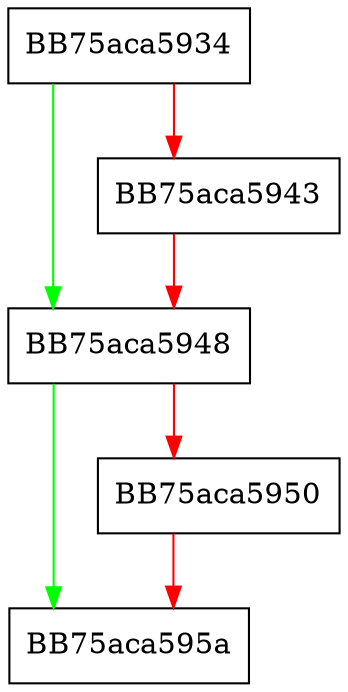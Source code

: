 digraph Lock {
  node [shape="box"];
  graph [splines=ortho];
  BB75aca5934 -> BB75aca5948 [color="green"];
  BB75aca5934 -> BB75aca5943 [color="red"];
  BB75aca5943 -> BB75aca5948 [color="red"];
  BB75aca5948 -> BB75aca595a [color="green"];
  BB75aca5948 -> BB75aca5950 [color="red"];
  BB75aca5950 -> BB75aca595a [color="red"];
}